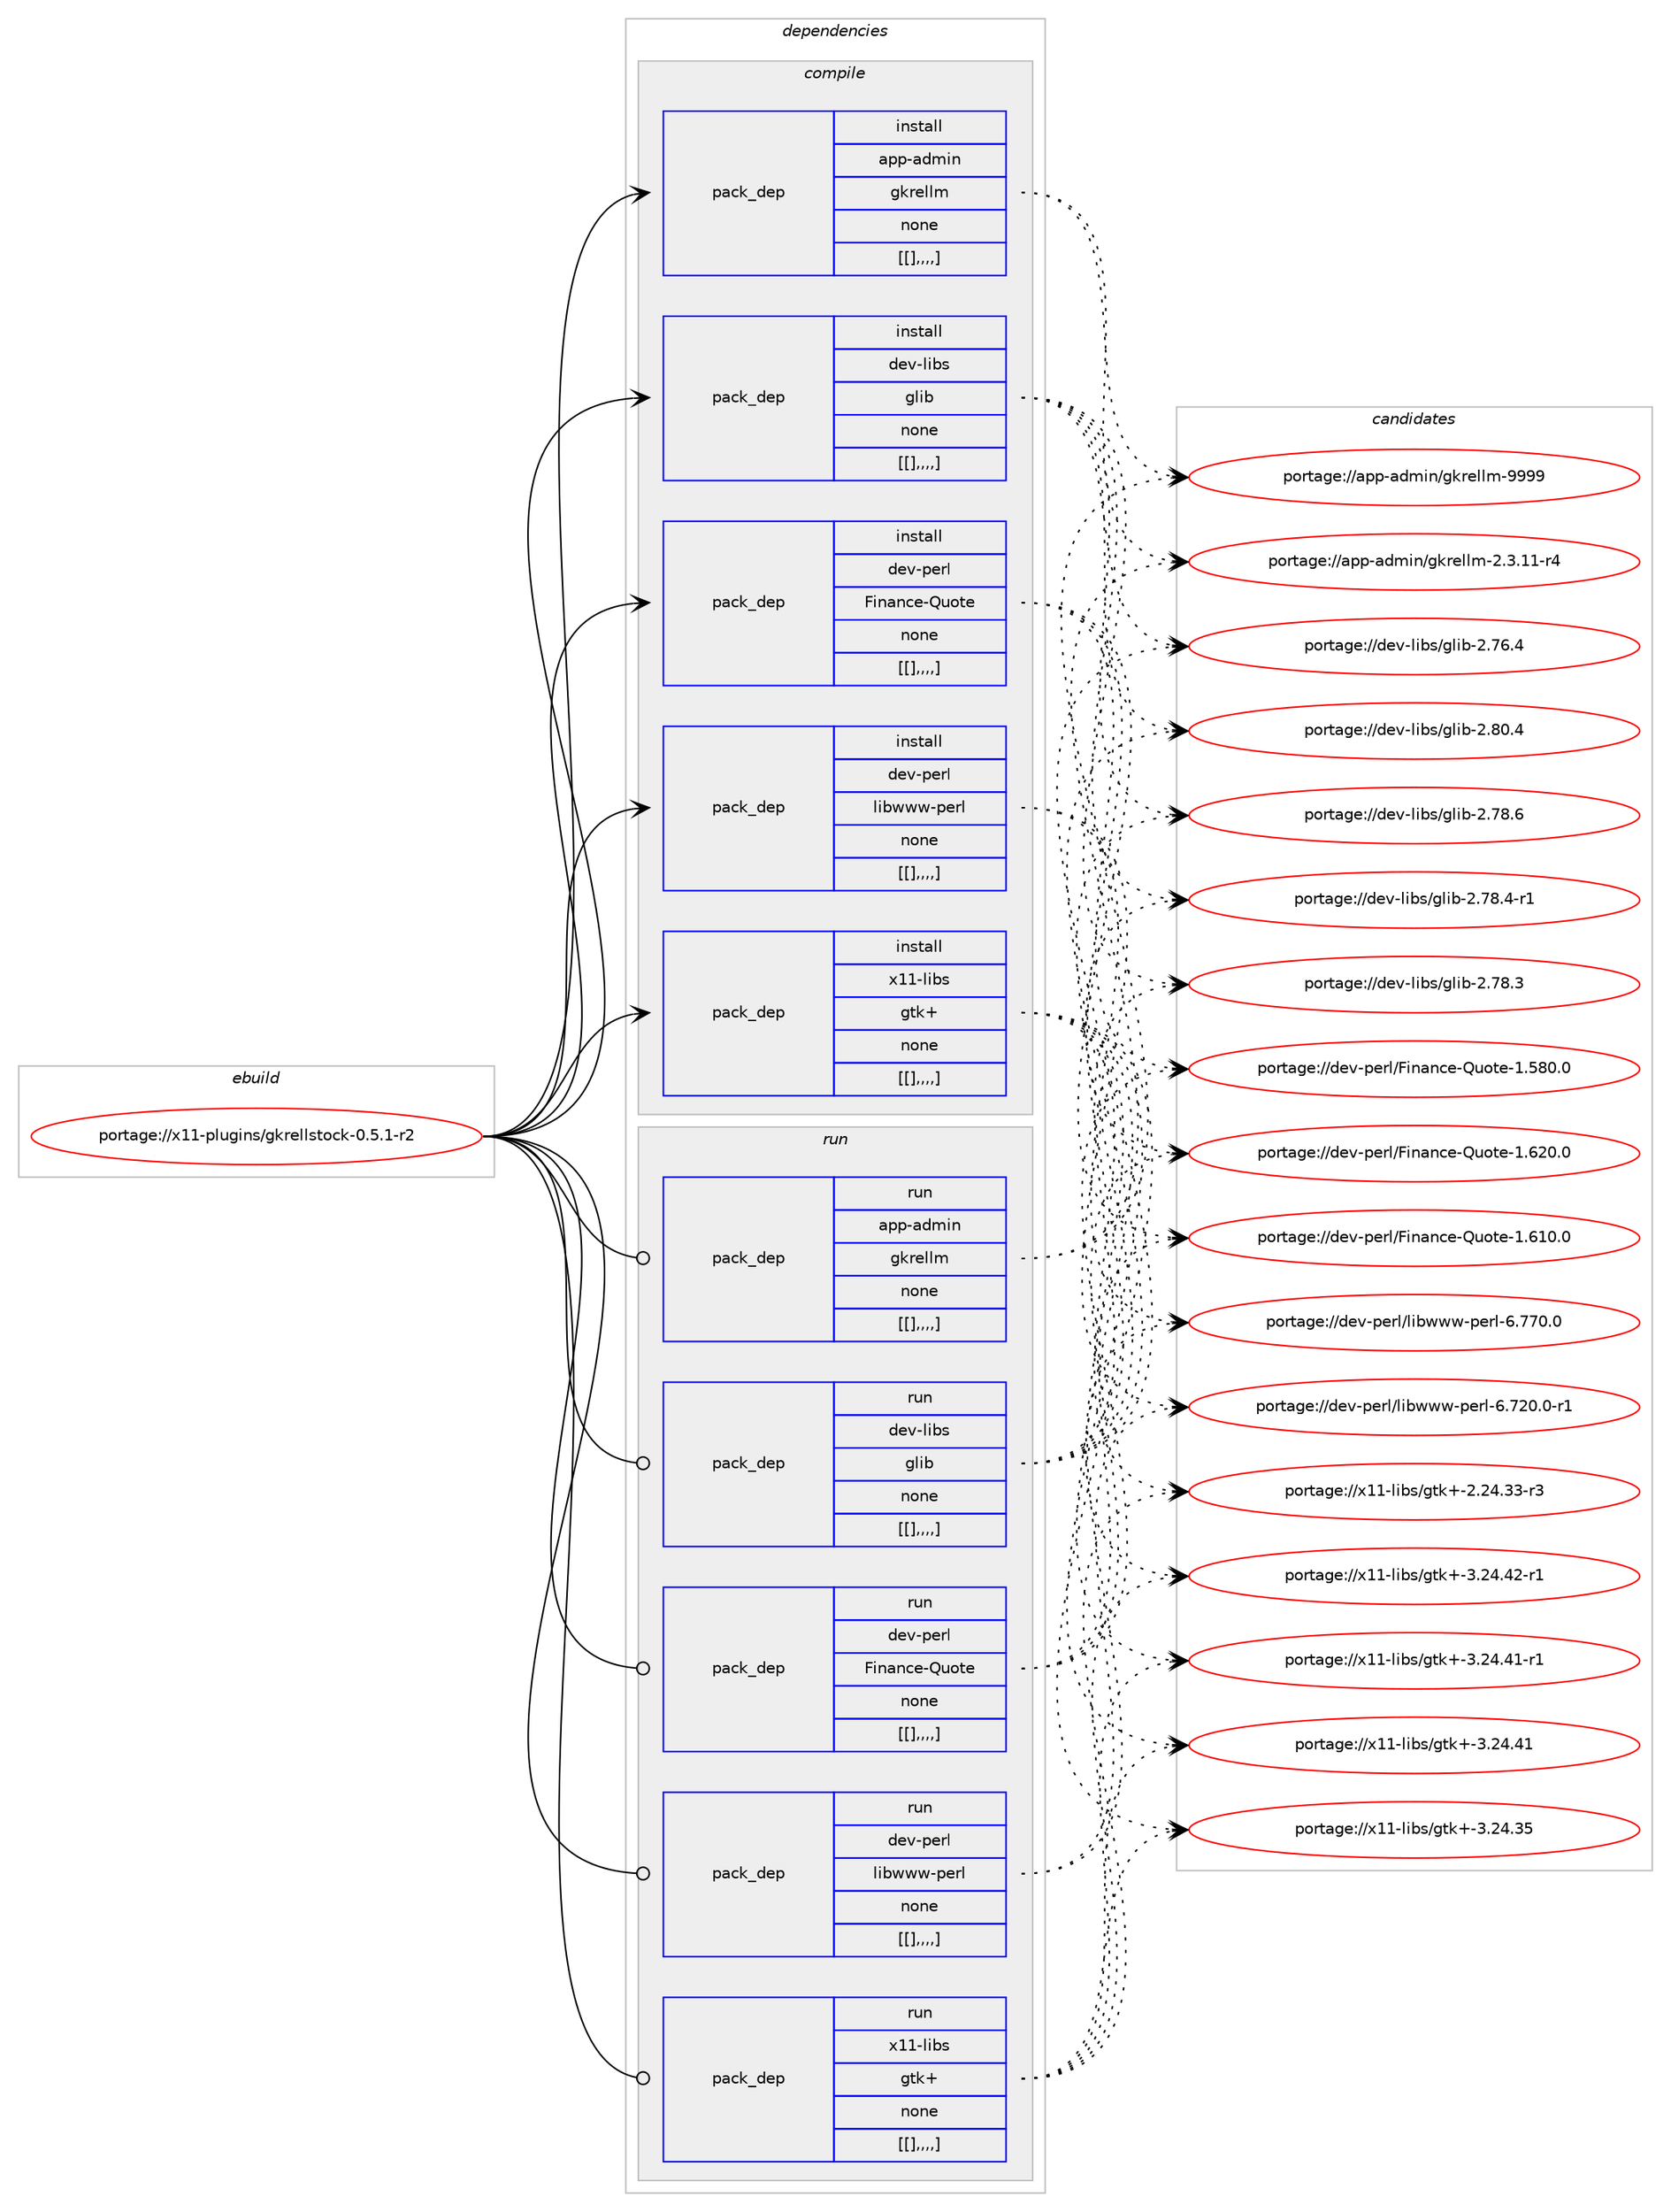 digraph prolog {

# *************
# Graph options
# *************

newrank=true;
concentrate=true;
compound=true;
graph [rankdir=LR,fontname=Helvetica,fontsize=10,ranksep=1.5];#, ranksep=2.5, nodesep=0.2];
edge  [arrowhead=vee];
node  [fontname=Helvetica,fontsize=10];

# **********
# The ebuild
# **********

subgraph cluster_leftcol {
color=gray;
label=<<i>ebuild</i>>;
id [label="portage://x11-plugins/gkrellstock-0.5.1-r2", color=red, width=4, href="../x11-plugins/gkrellstock-0.5.1-r2.svg"];
}

# ****************
# The dependencies
# ****************

subgraph cluster_midcol {
color=gray;
label=<<i>dependencies</i>>;
subgraph cluster_compile {
fillcolor="#eeeeee";
style=filled;
label=<<i>compile</i>>;
subgraph pack352900 {
dependency484438 [label=<<TABLE BORDER="0" CELLBORDER="1" CELLSPACING="0" CELLPADDING="4" WIDTH="220"><TR><TD ROWSPAN="6" CELLPADDING="30">pack_dep</TD></TR><TR><TD WIDTH="110">install</TD></TR><TR><TD>app-admin</TD></TR><TR><TD>gkrellm</TD></TR><TR><TD>none</TD></TR><TR><TD>[[],,,,]</TD></TR></TABLE>>, shape=none, color=blue];
}
id:e -> dependency484438:w [weight=20,style="solid",arrowhead="vee"];
subgraph pack352901 {
dependency484439 [label=<<TABLE BORDER="0" CELLBORDER="1" CELLSPACING="0" CELLPADDING="4" WIDTH="220"><TR><TD ROWSPAN="6" CELLPADDING="30">pack_dep</TD></TR><TR><TD WIDTH="110">install</TD></TR><TR><TD>dev-libs</TD></TR><TR><TD>glib</TD></TR><TR><TD>none</TD></TR><TR><TD>[[],,,,]</TD></TR></TABLE>>, shape=none, color=blue];
}
id:e -> dependency484439:w [weight=20,style="solid",arrowhead="vee"];
subgraph pack352902 {
dependency484440 [label=<<TABLE BORDER="0" CELLBORDER="1" CELLSPACING="0" CELLPADDING="4" WIDTH="220"><TR><TD ROWSPAN="6" CELLPADDING="30">pack_dep</TD></TR><TR><TD WIDTH="110">install</TD></TR><TR><TD>dev-perl</TD></TR><TR><TD>Finance-Quote</TD></TR><TR><TD>none</TD></TR><TR><TD>[[],,,,]</TD></TR></TABLE>>, shape=none, color=blue];
}
id:e -> dependency484440:w [weight=20,style="solid",arrowhead="vee"];
subgraph pack352903 {
dependency484441 [label=<<TABLE BORDER="0" CELLBORDER="1" CELLSPACING="0" CELLPADDING="4" WIDTH="220"><TR><TD ROWSPAN="6" CELLPADDING="30">pack_dep</TD></TR><TR><TD WIDTH="110">install</TD></TR><TR><TD>dev-perl</TD></TR><TR><TD>libwww-perl</TD></TR><TR><TD>none</TD></TR><TR><TD>[[],,,,]</TD></TR></TABLE>>, shape=none, color=blue];
}
id:e -> dependency484441:w [weight=20,style="solid",arrowhead="vee"];
subgraph pack352904 {
dependency484442 [label=<<TABLE BORDER="0" CELLBORDER="1" CELLSPACING="0" CELLPADDING="4" WIDTH="220"><TR><TD ROWSPAN="6" CELLPADDING="30">pack_dep</TD></TR><TR><TD WIDTH="110">install</TD></TR><TR><TD>x11-libs</TD></TR><TR><TD>gtk+</TD></TR><TR><TD>none</TD></TR><TR><TD>[[],,,,]</TD></TR></TABLE>>, shape=none, color=blue];
}
id:e -> dependency484442:w [weight=20,style="solid",arrowhead="vee"];
}
subgraph cluster_compileandrun {
fillcolor="#eeeeee";
style=filled;
label=<<i>compile and run</i>>;
}
subgraph cluster_run {
fillcolor="#eeeeee";
style=filled;
label=<<i>run</i>>;
subgraph pack352905 {
dependency484443 [label=<<TABLE BORDER="0" CELLBORDER="1" CELLSPACING="0" CELLPADDING="4" WIDTH="220"><TR><TD ROWSPAN="6" CELLPADDING="30">pack_dep</TD></TR><TR><TD WIDTH="110">run</TD></TR><TR><TD>app-admin</TD></TR><TR><TD>gkrellm</TD></TR><TR><TD>none</TD></TR><TR><TD>[[],,,,]</TD></TR></TABLE>>, shape=none, color=blue];
}
id:e -> dependency484443:w [weight=20,style="solid",arrowhead="odot"];
subgraph pack352906 {
dependency484444 [label=<<TABLE BORDER="0" CELLBORDER="1" CELLSPACING="0" CELLPADDING="4" WIDTH="220"><TR><TD ROWSPAN="6" CELLPADDING="30">pack_dep</TD></TR><TR><TD WIDTH="110">run</TD></TR><TR><TD>dev-libs</TD></TR><TR><TD>glib</TD></TR><TR><TD>none</TD></TR><TR><TD>[[],,,,]</TD></TR></TABLE>>, shape=none, color=blue];
}
id:e -> dependency484444:w [weight=20,style="solid",arrowhead="odot"];
subgraph pack352907 {
dependency484445 [label=<<TABLE BORDER="0" CELLBORDER="1" CELLSPACING="0" CELLPADDING="4" WIDTH="220"><TR><TD ROWSPAN="6" CELLPADDING="30">pack_dep</TD></TR><TR><TD WIDTH="110">run</TD></TR><TR><TD>dev-perl</TD></TR><TR><TD>Finance-Quote</TD></TR><TR><TD>none</TD></TR><TR><TD>[[],,,,]</TD></TR></TABLE>>, shape=none, color=blue];
}
id:e -> dependency484445:w [weight=20,style="solid",arrowhead="odot"];
subgraph pack352908 {
dependency484446 [label=<<TABLE BORDER="0" CELLBORDER="1" CELLSPACING="0" CELLPADDING="4" WIDTH="220"><TR><TD ROWSPAN="6" CELLPADDING="30">pack_dep</TD></TR><TR><TD WIDTH="110">run</TD></TR><TR><TD>dev-perl</TD></TR><TR><TD>libwww-perl</TD></TR><TR><TD>none</TD></TR><TR><TD>[[],,,,]</TD></TR></TABLE>>, shape=none, color=blue];
}
id:e -> dependency484446:w [weight=20,style="solid",arrowhead="odot"];
subgraph pack352909 {
dependency484447 [label=<<TABLE BORDER="0" CELLBORDER="1" CELLSPACING="0" CELLPADDING="4" WIDTH="220"><TR><TD ROWSPAN="6" CELLPADDING="30">pack_dep</TD></TR><TR><TD WIDTH="110">run</TD></TR><TR><TD>x11-libs</TD></TR><TR><TD>gtk+</TD></TR><TR><TD>none</TD></TR><TR><TD>[[],,,,]</TD></TR></TABLE>>, shape=none, color=blue];
}
id:e -> dependency484447:w [weight=20,style="solid",arrowhead="odot"];
}
}

# **************
# The candidates
# **************

subgraph cluster_choices {
rank=same;
color=gray;
label=<<i>candidates</i>>;

subgraph choice352900 {
color=black;
nodesep=1;
choice971121124597100109105110471031071141011081081094557575757 [label="portage://app-admin/gkrellm-9999", color=red, width=4,href="../app-admin/gkrellm-9999.svg"];
choice97112112459710010910511047103107114101108108109455046514649494511452 [label="portage://app-admin/gkrellm-2.3.11-r4", color=red, width=4,href="../app-admin/gkrellm-2.3.11-r4.svg"];
dependency484438:e -> choice971121124597100109105110471031071141011081081094557575757:w [style=dotted,weight="100"];
dependency484438:e -> choice97112112459710010910511047103107114101108108109455046514649494511452:w [style=dotted,weight="100"];
}
subgraph choice352901 {
color=black;
nodesep=1;
choice1001011184510810598115471031081059845504656484652 [label="portage://dev-libs/glib-2.80.4", color=red, width=4,href="../dev-libs/glib-2.80.4.svg"];
choice1001011184510810598115471031081059845504655564654 [label="portage://dev-libs/glib-2.78.6", color=red, width=4,href="../dev-libs/glib-2.78.6.svg"];
choice10010111845108105981154710310810598455046555646524511449 [label="portage://dev-libs/glib-2.78.4-r1", color=red, width=4,href="../dev-libs/glib-2.78.4-r1.svg"];
choice1001011184510810598115471031081059845504655564651 [label="portage://dev-libs/glib-2.78.3", color=red, width=4,href="../dev-libs/glib-2.78.3.svg"];
choice1001011184510810598115471031081059845504655544652 [label="portage://dev-libs/glib-2.76.4", color=red, width=4,href="../dev-libs/glib-2.76.4.svg"];
dependency484439:e -> choice1001011184510810598115471031081059845504656484652:w [style=dotted,weight="100"];
dependency484439:e -> choice1001011184510810598115471031081059845504655564654:w [style=dotted,weight="100"];
dependency484439:e -> choice10010111845108105981154710310810598455046555646524511449:w [style=dotted,weight="100"];
dependency484439:e -> choice1001011184510810598115471031081059845504655564651:w [style=dotted,weight="100"];
dependency484439:e -> choice1001011184510810598115471031081059845504655544652:w [style=dotted,weight="100"];
}
subgraph choice352902 {
color=black;
nodesep=1;
choice100101118451121011141084770105110971109910145811171111161014549465450484648 [label="portage://dev-perl/Finance-Quote-1.620.0", color=red, width=4,href="../dev-perl/Finance-Quote-1.620.0.svg"];
choice100101118451121011141084770105110971109910145811171111161014549465449484648 [label="portage://dev-perl/Finance-Quote-1.610.0", color=red, width=4,href="../dev-perl/Finance-Quote-1.610.0.svg"];
choice100101118451121011141084770105110971109910145811171111161014549465356484648 [label="portage://dev-perl/Finance-Quote-1.580.0", color=red, width=4,href="../dev-perl/Finance-Quote-1.580.0.svg"];
dependency484440:e -> choice100101118451121011141084770105110971109910145811171111161014549465450484648:w [style=dotted,weight="100"];
dependency484440:e -> choice100101118451121011141084770105110971109910145811171111161014549465449484648:w [style=dotted,weight="100"];
dependency484440:e -> choice100101118451121011141084770105110971109910145811171111161014549465356484648:w [style=dotted,weight="100"];
}
subgraph choice352903 {
color=black;
nodesep=1;
choice100101118451121011141084710810598119119119451121011141084554465555484648 [label="portage://dev-perl/libwww-perl-6.770.0", color=red, width=4,href="../dev-perl/libwww-perl-6.770.0.svg"];
choice1001011184511210111410847108105981191191194511210111410845544655504846484511449 [label="portage://dev-perl/libwww-perl-6.720.0-r1", color=red, width=4,href="../dev-perl/libwww-perl-6.720.0-r1.svg"];
dependency484441:e -> choice100101118451121011141084710810598119119119451121011141084554465555484648:w [style=dotted,weight="100"];
dependency484441:e -> choice1001011184511210111410847108105981191191194511210111410845544655504846484511449:w [style=dotted,weight="100"];
}
subgraph choice352904 {
color=black;
nodesep=1;
choice12049494510810598115471031161074345514650524652504511449 [label="portage://x11-libs/gtk+-3.24.42-r1", color=red, width=4,href="../x11-libs/gtk+-3.24.42-r1.svg"];
choice12049494510810598115471031161074345514650524652494511449 [label="portage://x11-libs/gtk+-3.24.41-r1", color=red, width=4,href="../x11-libs/gtk+-3.24.41-r1.svg"];
choice1204949451081059811547103116107434551465052465249 [label="portage://x11-libs/gtk+-3.24.41", color=red, width=4,href="../x11-libs/gtk+-3.24.41.svg"];
choice1204949451081059811547103116107434551465052465153 [label="portage://x11-libs/gtk+-3.24.35", color=red, width=4,href="../x11-libs/gtk+-3.24.35.svg"];
choice12049494510810598115471031161074345504650524651514511451 [label="portage://x11-libs/gtk+-2.24.33-r3", color=red, width=4,href="../x11-libs/gtk+-2.24.33-r3.svg"];
dependency484442:e -> choice12049494510810598115471031161074345514650524652504511449:w [style=dotted,weight="100"];
dependency484442:e -> choice12049494510810598115471031161074345514650524652494511449:w [style=dotted,weight="100"];
dependency484442:e -> choice1204949451081059811547103116107434551465052465249:w [style=dotted,weight="100"];
dependency484442:e -> choice1204949451081059811547103116107434551465052465153:w [style=dotted,weight="100"];
dependency484442:e -> choice12049494510810598115471031161074345504650524651514511451:w [style=dotted,weight="100"];
}
subgraph choice352905 {
color=black;
nodesep=1;
choice971121124597100109105110471031071141011081081094557575757 [label="portage://app-admin/gkrellm-9999", color=red, width=4,href="../app-admin/gkrellm-9999.svg"];
choice97112112459710010910511047103107114101108108109455046514649494511452 [label="portage://app-admin/gkrellm-2.3.11-r4", color=red, width=4,href="../app-admin/gkrellm-2.3.11-r4.svg"];
dependency484443:e -> choice971121124597100109105110471031071141011081081094557575757:w [style=dotted,weight="100"];
dependency484443:e -> choice97112112459710010910511047103107114101108108109455046514649494511452:w [style=dotted,weight="100"];
}
subgraph choice352906 {
color=black;
nodesep=1;
choice1001011184510810598115471031081059845504656484652 [label="portage://dev-libs/glib-2.80.4", color=red, width=4,href="../dev-libs/glib-2.80.4.svg"];
choice1001011184510810598115471031081059845504655564654 [label="portage://dev-libs/glib-2.78.6", color=red, width=4,href="../dev-libs/glib-2.78.6.svg"];
choice10010111845108105981154710310810598455046555646524511449 [label="portage://dev-libs/glib-2.78.4-r1", color=red, width=4,href="../dev-libs/glib-2.78.4-r1.svg"];
choice1001011184510810598115471031081059845504655564651 [label="portage://dev-libs/glib-2.78.3", color=red, width=4,href="../dev-libs/glib-2.78.3.svg"];
choice1001011184510810598115471031081059845504655544652 [label="portage://dev-libs/glib-2.76.4", color=red, width=4,href="../dev-libs/glib-2.76.4.svg"];
dependency484444:e -> choice1001011184510810598115471031081059845504656484652:w [style=dotted,weight="100"];
dependency484444:e -> choice1001011184510810598115471031081059845504655564654:w [style=dotted,weight="100"];
dependency484444:e -> choice10010111845108105981154710310810598455046555646524511449:w [style=dotted,weight="100"];
dependency484444:e -> choice1001011184510810598115471031081059845504655564651:w [style=dotted,weight="100"];
dependency484444:e -> choice1001011184510810598115471031081059845504655544652:w [style=dotted,weight="100"];
}
subgraph choice352907 {
color=black;
nodesep=1;
choice100101118451121011141084770105110971109910145811171111161014549465450484648 [label="portage://dev-perl/Finance-Quote-1.620.0", color=red, width=4,href="../dev-perl/Finance-Quote-1.620.0.svg"];
choice100101118451121011141084770105110971109910145811171111161014549465449484648 [label="portage://dev-perl/Finance-Quote-1.610.0", color=red, width=4,href="../dev-perl/Finance-Quote-1.610.0.svg"];
choice100101118451121011141084770105110971109910145811171111161014549465356484648 [label="portage://dev-perl/Finance-Quote-1.580.0", color=red, width=4,href="../dev-perl/Finance-Quote-1.580.0.svg"];
dependency484445:e -> choice100101118451121011141084770105110971109910145811171111161014549465450484648:w [style=dotted,weight="100"];
dependency484445:e -> choice100101118451121011141084770105110971109910145811171111161014549465449484648:w [style=dotted,weight="100"];
dependency484445:e -> choice100101118451121011141084770105110971109910145811171111161014549465356484648:w [style=dotted,weight="100"];
}
subgraph choice352908 {
color=black;
nodesep=1;
choice100101118451121011141084710810598119119119451121011141084554465555484648 [label="portage://dev-perl/libwww-perl-6.770.0", color=red, width=4,href="../dev-perl/libwww-perl-6.770.0.svg"];
choice1001011184511210111410847108105981191191194511210111410845544655504846484511449 [label="portage://dev-perl/libwww-perl-6.720.0-r1", color=red, width=4,href="../dev-perl/libwww-perl-6.720.0-r1.svg"];
dependency484446:e -> choice100101118451121011141084710810598119119119451121011141084554465555484648:w [style=dotted,weight="100"];
dependency484446:e -> choice1001011184511210111410847108105981191191194511210111410845544655504846484511449:w [style=dotted,weight="100"];
}
subgraph choice352909 {
color=black;
nodesep=1;
choice12049494510810598115471031161074345514650524652504511449 [label="portage://x11-libs/gtk+-3.24.42-r1", color=red, width=4,href="../x11-libs/gtk+-3.24.42-r1.svg"];
choice12049494510810598115471031161074345514650524652494511449 [label="portage://x11-libs/gtk+-3.24.41-r1", color=red, width=4,href="../x11-libs/gtk+-3.24.41-r1.svg"];
choice1204949451081059811547103116107434551465052465249 [label="portage://x11-libs/gtk+-3.24.41", color=red, width=4,href="../x11-libs/gtk+-3.24.41.svg"];
choice1204949451081059811547103116107434551465052465153 [label="portage://x11-libs/gtk+-3.24.35", color=red, width=4,href="../x11-libs/gtk+-3.24.35.svg"];
choice12049494510810598115471031161074345504650524651514511451 [label="portage://x11-libs/gtk+-2.24.33-r3", color=red, width=4,href="../x11-libs/gtk+-2.24.33-r3.svg"];
dependency484447:e -> choice12049494510810598115471031161074345514650524652504511449:w [style=dotted,weight="100"];
dependency484447:e -> choice12049494510810598115471031161074345514650524652494511449:w [style=dotted,weight="100"];
dependency484447:e -> choice1204949451081059811547103116107434551465052465249:w [style=dotted,weight="100"];
dependency484447:e -> choice1204949451081059811547103116107434551465052465153:w [style=dotted,weight="100"];
dependency484447:e -> choice12049494510810598115471031161074345504650524651514511451:w [style=dotted,weight="100"];
}
}

}
